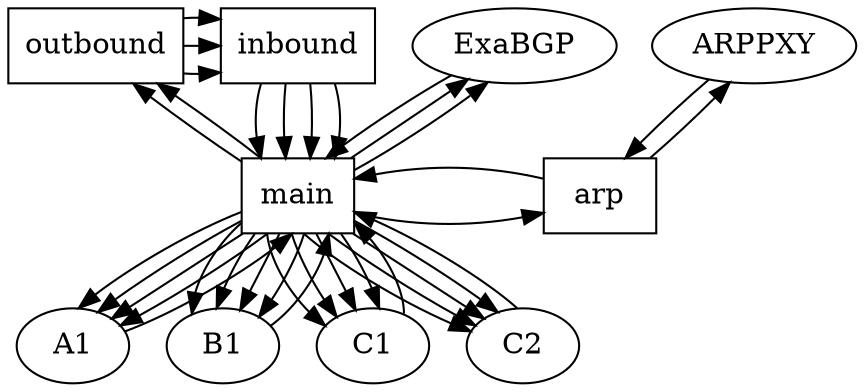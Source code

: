 digraph {
      size = "100,100";
      main, outbound, inbound, arp [shape=box];
      { rank=min; inbound outbound ARPPXY ExaBGP}
      { rank=same; A1 B1 C1 C2 } 
      { rank=same; main arp }
      /*
      edge [style=dashed, dir=none]
      main -> outbound;
      main -> inbound;
      inbound -> outbound;
      arp -> main;
      ARPPXY -> arp;
      ExaBGP -> main;
      A1 -> main;
      B1 -> main;
      C1 -> main;
      C2 -> main;
      edge [dir=forward]
      */

	// BGP flows
      main -> ExaBGP; // MAIN-BGP
      main -> A1; // MAIN-A1_BGP
      main -> B1; // MAIN-B1_BGP
      main -> C1; // MAIN-C1_BGP
      main -> C2; // MAIN-C2_BGP

      // ARP flows
      main -> ExaBGP; // BGP_ARP
      main -> A1; // MAIN-A1_ARP
      main -> B1; // MAIN-B1_ARP
      main -> C1; // MAIN-C1_ARP
      main -> C2; // MAIN-C2_ARP

      // VMAC ARP flows
      main -> A1; // MAIN-VA1_ARP
      main -> B1; // MAIN-VB1_ARP
      main -> C1; // MAIN-VC1_ARP
      main -> C2; // MAIN-VC2_ARP

      main -> arp; // MAIN-ARP
      
      arp -> ARPPXY; // ARP-ARPPXY

      arp -> main; // ARP-MAIN

      main -> outbound; // MAIN-OUTBOUND
      main -> C1; // MAIN-VC1
      main -> C2; // MAIN-VC2
      main -> A1; // MAIN-VA1
      main -> B1; // MAIN-VB1

      main -> outbound; // MAIN-OUTBOUND4IN

      outbound -> inbound; // OUTBOUND-INBOUND_DFLT

      inbound -> main; // INBOUND-MAIN_C_DFLT
      inbound -> main; // INBOUND-MAIN_DFLT
      inbound -> main; // INBOUND-MAIN_C1
      inbound -> main; // INBOUND-MAIN_C2

      outbound -> inbound; // OUTBOUND-INBOUND_B1
      outbound -> inbound; // OUTBOUND-INBOUND_C1, OUTBOUND-INBOUND_C2

      A1 -> main; // A1-MAIN
      B1 -> main; // B1-MAIN
      C1 -> main; // C1-MAIN
      C2 -> main; // C2-MAIN
      ExaBGP -> main; // BGP-MAIN
      ARPPXY -> arp; //ARPPXY-ARP
}
